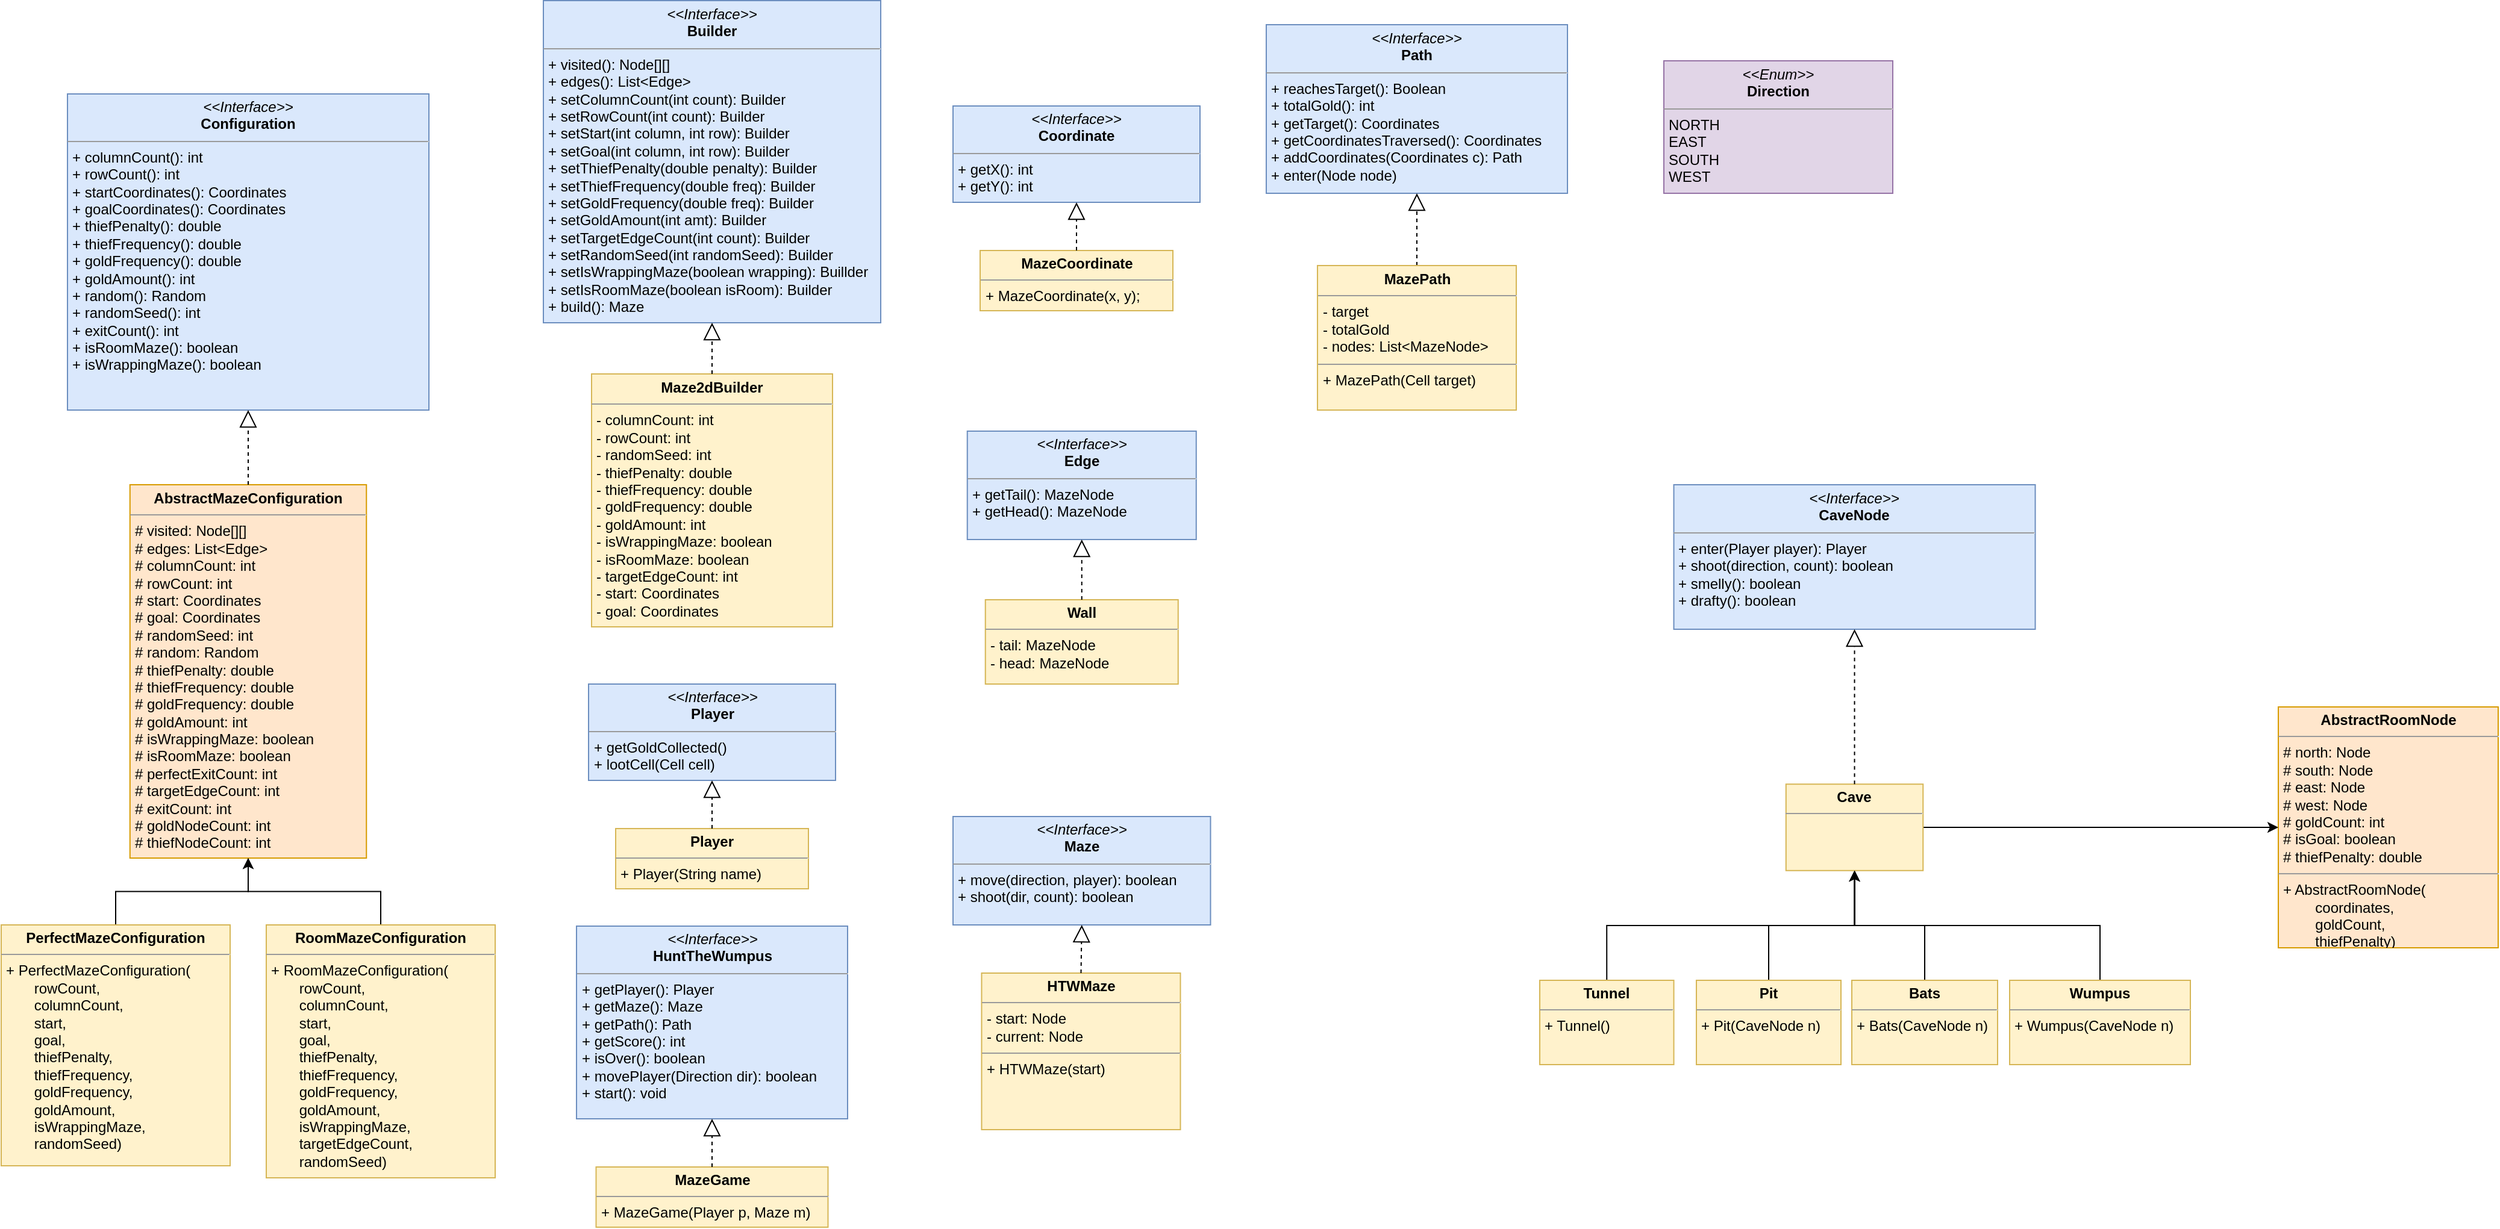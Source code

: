 <mxfile version="13.7.3" type="device"><diagram id="WW19eW_4OXtajuHt5LBs" name="Page-1"><mxGraphModel dx="1663" dy="470" grid="1" gridSize="10" guides="1" tooltips="1" connect="1" arrows="1" fold="1" page="1" pageScale="1" pageWidth="850" pageHeight="1100" math="0" shadow="0"><root><mxCell id="0"/><mxCell id="1" parent="0"/><mxCell id="m_k02wcPyY4b_zM8G-E8-7" value="&lt;p style=&quot;margin: 0px ; margin-top: 4px ; text-align: center&quot;&gt;&lt;i&gt;&amp;lt;&amp;lt;Interface&amp;gt;&amp;gt;&lt;/i&gt;&lt;br&gt;&lt;b&gt;Edge&lt;/b&gt;&lt;/p&gt;&lt;hr size=&quot;1&quot;&gt;&lt;p style=&quot;margin: 0px ; margin-left: 4px&quot;&gt;+ getTail(): MazeNode&lt;/p&gt;&lt;p style=&quot;margin: 0px ; margin-left: 4px&quot;&gt;+ getHead(): MazeNode&lt;/p&gt;" style="verticalAlign=top;align=left;overflow=fill;fontSize=12;fontFamily=Helvetica;html=1;fillColor=#dae8fc;strokeColor=#6c8ebf;" parent="1" vertex="1"><mxGeometry x="4.87" y="390" width="190" height="90" as="geometry"/></mxCell><mxCell id="m_k02wcPyY4b_zM8G-E8-8" value="&lt;p style=&quot;margin: 0px ; margin-top: 4px ; text-align: center&quot;&gt;&lt;b&gt;Wall&lt;/b&gt;&lt;/p&gt;&lt;hr size=&quot;1&quot;&gt;&lt;p style=&quot;margin: 0px 0px 0px 4px&quot;&gt;- tail: MazeNode&lt;/p&gt;&lt;p style=&quot;margin: 0px 0px 0px 4px&quot;&gt;- head: MazeNode&lt;/p&gt;" style="verticalAlign=top;align=left;overflow=fill;fontSize=12;fontFamily=Helvetica;html=1;fillColor=#fff2cc;strokeColor=#d6b656;" parent="1" vertex="1"><mxGeometry x="19.87" y="530" width="160" height="70" as="geometry"/></mxCell><mxCell id="m_k02wcPyY4b_zM8G-E8-9" value="" style="endArrow=block;dashed=1;endFill=0;endSize=12;html=1;exitX=0.5;exitY=0;exitDx=0;exitDy=0;entryX=0.5;entryY=1;entryDx=0;entryDy=0;" parent="1" source="m_k02wcPyY4b_zM8G-E8-8" target="m_k02wcPyY4b_zM8G-E8-7" edge="1"><mxGeometry width="160" relative="1" as="geometry"><mxPoint x="154.87" y="550" as="sourcePoint"/><mxPoint x="314.87" y="550" as="targetPoint"/></mxGeometry></mxCell><mxCell id="m_k02wcPyY4b_zM8G-E8-11" value="&lt;p style=&quot;margin: 0px ; margin-top: 4px ; text-align: center&quot;&gt;&lt;i&gt;&amp;lt;&amp;lt;Interface&amp;gt;&amp;gt;&lt;/i&gt;&lt;br&gt;&lt;b&gt;Path&lt;/b&gt;&lt;/p&gt;&lt;hr size=&quot;1&quot;&gt;&lt;p style=&quot;margin: 0px ; margin-left: 4px&quot;&gt;+ reachesTarget(): Boolean&lt;/p&gt;&lt;p style=&quot;margin: 0px ; margin-left: 4px&quot;&gt;+ totalGold(): int&lt;/p&gt;&lt;p style=&quot;margin: 0px ; margin-left: 4px&quot;&gt;+ getTarget(): Coordinates&lt;/p&gt;&lt;p style=&quot;margin: 0px ; margin-left: 4px&quot;&gt;+ getCoordinatesTraversed(): Coordinates&lt;/p&gt;&lt;p style=&quot;margin: 0px ; margin-left: 4px&quot;&gt;+ addCoordinates(Coordinates c): Path&lt;/p&gt;&lt;p style=&quot;margin: 0px ; margin-left: 4px&quot;&gt;+ enter(Node node)&lt;/p&gt;" style="verticalAlign=top;align=left;overflow=fill;fontSize=12;fontFamily=Helvetica;html=1;fillColor=#dae8fc;strokeColor=#6c8ebf;" parent="1" vertex="1"><mxGeometry x="253" y="52.5" width="250" height="140" as="geometry"/></mxCell><mxCell id="m_k02wcPyY4b_zM8G-E8-13" value="" style="endArrow=block;dashed=1;endFill=0;endSize=12;html=1;exitX=0.5;exitY=0;exitDx=0;exitDy=0;entryX=0.5;entryY=1;entryDx=0;entryDy=0;" parent="1" source="BL1_4Kktoc2g1PCeQwUr-1" target="m_k02wcPyY4b_zM8G-E8-11" edge="1"><mxGeometry width="160" relative="1" as="geometry"><mxPoint x="1273.0" y="-417.5" as="sourcePoint"/><mxPoint x="1451.74" y="-297.5" as="targetPoint"/></mxGeometry></mxCell><mxCell id="m_k02wcPyY4b_zM8G-E8-14" value="&lt;p style=&quot;margin: 0px ; margin-top: 4px ; text-align: center&quot;&gt;&lt;i&gt;&amp;lt;&amp;lt;Enum&amp;gt;&amp;gt;&lt;/i&gt;&lt;br&gt;&lt;b&gt;Direction&lt;/b&gt;&lt;/p&gt;&lt;hr size=&quot;1&quot;&gt;&lt;p style=&quot;margin: 0px ; margin-left: 4px&quot;&gt;NORTH&lt;/p&gt;&lt;p style=&quot;margin: 0px ; margin-left: 4px&quot;&gt;EAST&lt;/p&gt;&lt;p style=&quot;margin: 0px ; margin-left: 4px&quot;&gt;SOUTH&lt;/p&gt;&lt;p style=&quot;margin: 0px ; margin-left: 4px&quot;&gt;WEST&lt;/p&gt;" style="verticalAlign=top;align=left;overflow=fill;fontSize=12;fontFamily=Helvetica;html=1;fillColor=#e1d5e7;strokeColor=#9673a6;" parent="1" vertex="1"><mxGeometry x="583" y="82.5" width="190" height="110" as="geometry"/></mxCell><mxCell id="m_k02wcPyY4b_zM8G-E8-21" value="&lt;p style=&quot;margin: 0px ; margin-top: 4px ; text-align: center&quot;&gt;&lt;i&gt;&amp;lt;&amp;lt;Interface&amp;gt;&amp;gt;&lt;/i&gt;&lt;br&gt;&lt;b&gt;Maze&lt;/b&gt;&lt;/p&gt;&lt;hr size=&quot;1&quot;&gt;&lt;p style=&quot;margin: 0px ; margin-left: 4px&quot;&gt;+ move(direction, player): boolean&lt;/p&gt;&lt;p style=&quot;margin: 0px ; margin-left: 4px&quot;&gt;+ shoot(dir, count): boolean&lt;/p&gt;" style="verticalAlign=top;align=left;overflow=fill;fontSize=12;fontFamily=Helvetica;html=1;fillColor=#dae8fc;strokeColor=#6c8ebf;" parent="1" vertex="1"><mxGeometry x="-7" y="710" width="213.74" height="90" as="geometry"/></mxCell><mxCell id="m_k02wcPyY4b_zM8G-E8-22" value="&lt;p style=&quot;margin: 0px ; margin-top: 4px ; text-align: center&quot;&gt;&lt;b&gt;HTWMaze&lt;/b&gt;&lt;/p&gt;&lt;hr size=&quot;1&quot;&gt;&lt;p style=&quot;margin: 0px ; margin-left: 4px&quot;&gt;- start: Node&lt;/p&gt;&lt;p style=&quot;margin: 0px ; margin-left: 4px&quot;&gt;- current: Node&lt;br&gt;&lt;/p&gt;&lt;hr size=&quot;1&quot;&gt;&lt;p style=&quot;margin: 0px ; margin-left: 4px&quot;&gt;+ HTWMaze(start&lt;span&gt;)&lt;/span&gt;&lt;/p&gt;&lt;p style=&quot;margin: 0px ; margin-left: 4px&quot;&gt;&amp;nbsp; &amp;nbsp; &amp;nbsp; &amp;nbsp;&amp;nbsp;&lt;/p&gt;" style="verticalAlign=top;align=left;overflow=fill;fontSize=12;fontFamily=Helvetica;html=1;fillColor=#fff2cc;strokeColor=#d6b656;" parent="1" vertex="1"><mxGeometry x="16.74" y="840" width="165" height="130" as="geometry"/></mxCell><mxCell id="m_k02wcPyY4b_zM8G-E8-23" value="" style="endArrow=block;dashed=1;endFill=0;endSize=12;html=1;exitX=0.5;exitY=0;exitDx=0;exitDy=0;entryX=0.5;entryY=1;entryDx=0;entryDy=0;" parent="1" source="m_k02wcPyY4b_zM8G-E8-22" target="m_k02wcPyY4b_zM8G-E8-21" edge="1"><mxGeometry width="160" relative="1" as="geometry"><mxPoint x="204.87" y="790" as="sourcePoint"/><mxPoint x="364.87" y="790" as="targetPoint"/></mxGeometry></mxCell><mxCell id="m_k02wcPyY4b_zM8G-E8-24" value="&lt;p style=&quot;margin: 0px ; margin-top: 4px ; text-align: center&quot;&gt;&lt;i&gt;&amp;lt;&amp;lt;Interface&amp;gt;&amp;gt;&lt;/i&gt;&lt;br&gt;&lt;b&gt;Player&lt;/b&gt;&lt;/p&gt;&lt;hr size=&quot;1&quot;&gt;&lt;p style=&quot;margin: 0px ; margin-left: 4px&quot;&gt;+ getGoldCollected()&lt;/p&gt;&lt;p style=&quot;margin: 0px ; margin-left: 4px&quot;&gt;+ lootCell(Cell cell)&lt;/p&gt;" style="verticalAlign=top;align=left;overflow=fill;fontSize=12;fontFamily=Helvetica;html=1;fillColor=#dae8fc;strokeColor=#6c8ebf;" parent="1" vertex="1"><mxGeometry x="-309.5" y="600" width="205" height="80" as="geometry"/></mxCell><mxCell id="m_k02wcPyY4b_zM8G-E8-27" value="&lt;p style=&quot;margin: 0px ; margin-top: 4px ; text-align: center&quot;&gt;&lt;b&gt;Player&lt;/b&gt;&lt;/p&gt;&lt;hr size=&quot;1&quot;&gt;&lt;p style=&quot;margin: 0px ; margin-left: 4px&quot;&gt;&lt;/p&gt;&lt;p style=&quot;margin: 0px ; margin-left: 4px&quot;&gt;+ Player(String name)&lt;/p&gt;" style="verticalAlign=top;align=left;overflow=fill;fontSize=12;fontFamily=Helvetica;html=1;fillColor=#fff2cc;strokeColor=#d6b656;" parent="1" vertex="1"><mxGeometry x="-287" y="720" width="160" height="50" as="geometry"/></mxCell><mxCell id="m_k02wcPyY4b_zM8G-E8-29" value="" style="endArrow=block;dashed=1;endFill=0;endSize=12;html=1;exitX=0.5;exitY=0;exitDx=0;exitDy=0;entryX=0.5;entryY=1;entryDx=0;entryDy=0;" parent="1" source="m_k02wcPyY4b_zM8G-E8-27" target="m_k02wcPyY4b_zM8G-E8-24" edge="1"><mxGeometry width="160" relative="1" as="geometry"><mxPoint x="703" y="140" as="sourcePoint"/><mxPoint x="880.5" y="170" as="targetPoint"/></mxGeometry></mxCell><mxCell id="m_k02wcPyY4b_zM8G-E8-31" value="&lt;p style=&quot;margin: 0px ; margin-top: 4px ; text-align: center&quot;&gt;&lt;i&gt;&amp;lt;&amp;lt;Interface&amp;gt;&amp;gt;&lt;/i&gt;&lt;br&gt;&lt;b&gt;Coordinate&lt;/b&gt;&lt;/p&gt;&lt;hr size=&quot;1&quot;&gt;&lt;p style=&quot;margin: 0px ; margin-left: 4px&quot;&gt;+ getX(): int&lt;/p&gt;&lt;p style=&quot;margin: 0px ; margin-left: 4px&quot;&gt;+ getY(): int&lt;/p&gt;" style="verticalAlign=top;align=left;overflow=fill;fontSize=12;fontFamily=Helvetica;html=1;fillColor=#dae8fc;strokeColor=#6c8ebf;" parent="1" vertex="1"><mxGeometry x="-7" y="120" width="205" height="80" as="geometry"/></mxCell><mxCell id="m_k02wcPyY4b_zM8G-E8-32" value="&lt;p style=&quot;margin: 0px ; margin-top: 4px ; text-align: center&quot;&gt;&lt;b&gt;MazeCoordinate&lt;/b&gt;&lt;/p&gt;&lt;hr size=&quot;1&quot;&gt;&lt;p style=&quot;margin: 0px ; margin-left: 4px&quot;&gt;&lt;/p&gt;&lt;p style=&quot;margin: 0px ; margin-left: 4px&quot;&gt;+ MazeCoordinate(x, y);&lt;/p&gt;" style="verticalAlign=top;align=left;overflow=fill;fontSize=12;fontFamily=Helvetica;html=1;fillColor=#fff2cc;strokeColor=#d6b656;" parent="1" vertex="1"><mxGeometry x="15.5" y="240" width="160" height="50" as="geometry"/></mxCell><mxCell id="m_k02wcPyY4b_zM8G-E8-33" value="" style="endArrow=block;dashed=1;endFill=0;endSize=12;html=1;exitX=0.5;exitY=0;exitDx=0;exitDy=0;entryX=0.5;entryY=1;entryDx=0;entryDy=0;" parent="1" source="m_k02wcPyY4b_zM8G-E8-32" target="m_k02wcPyY4b_zM8G-E8-31" edge="1"><mxGeometry width="160" relative="1" as="geometry"><mxPoint x="-119.5" y="60" as="sourcePoint"/><mxPoint x="58" y="90" as="targetPoint"/></mxGeometry></mxCell><mxCell id="BL1_4Kktoc2g1PCeQwUr-1" value="&lt;p style=&quot;margin: 0px ; margin-top: 4px ; text-align: center&quot;&gt;&lt;b&gt;MazePath&lt;/b&gt;&lt;/p&gt;&lt;hr size=&quot;1&quot;&gt;&lt;p style=&quot;margin: 0px ; margin-left: 4px&quot;&gt;- target&lt;br&gt;&lt;/p&gt;&lt;p style=&quot;margin: 0px ; margin-left: 4px&quot;&gt;- totalGold&lt;/p&gt;&lt;p style=&quot;margin: 0px ; margin-left: 4px&quot;&gt;- nodes: List&amp;lt;MazeNode&amp;gt;&lt;/p&gt;&lt;hr size=&quot;1&quot;&gt;&lt;p style=&quot;margin: 0px ; margin-left: 4px&quot;&gt;+ MazePath(Cell target)&lt;br&gt;&lt;/p&gt;&lt;p style=&quot;margin: 0px ; margin-left: 4px&quot;&gt;&amp;nbsp; &amp;nbsp; &amp;nbsp; &amp;nbsp;&amp;nbsp;&lt;/p&gt;" style="verticalAlign=top;align=left;overflow=fill;fontSize=12;fontFamily=Helvetica;html=1;fillColor=#fff2cc;strokeColor=#d6b656;" parent="1" vertex="1"><mxGeometry x="295.5" y="252.5" width="165" height="120" as="geometry"/></mxCell><mxCell id="p6iR98Ly3RZGWJfTOZZi-1" value="&lt;p style=&quot;margin: 0px ; margin-top: 4px ; text-align: center&quot;&gt;&lt;i&gt;&amp;lt;&amp;lt;Interface&amp;gt;&amp;gt;&lt;/i&gt;&lt;br&gt;&lt;b&gt;CaveNode&lt;/b&gt;&lt;/p&gt;&lt;hr size=&quot;1&quot;&gt;&lt;p style=&quot;margin: 0px 0px 0px 4px&quot;&gt;+ enter(Player player): Player&lt;br&gt;&lt;/p&gt;&lt;p style=&quot;margin: 0px 0px 0px 4px&quot;&gt;+ shoot(direction, count): boolean&lt;/p&gt;&lt;p style=&quot;margin: 0px 0px 0px 4px&quot;&gt;+ smelly(): boolean&lt;/p&gt;&lt;p style=&quot;margin: 0px 0px 0px 4px&quot;&gt;+ drafty(): boolean&lt;/p&gt;&lt;p style=&quot;margin: 0px ; margin-left: 4px&quot;&gt;&lt;br&gt;&lt;/p&gt;" style="verticalAlign=top;align=left;overflow=fill;fontSize=12;fontFamily=Helvetica;html=1;fillColor=#dae8fc;strokeColor=#6c8ebf;" parent="1" vertex="1"><mxGeometry x="591.26" y="434.5" width="300" height="120" as="geometry"/></mxCell><mxCell id="p6iR98Ly3RZGWJfTOZZi-2" value="&lt;p style=&quot;margin: 4px 0px 0px ; text-align: center&quot;&gt;&lt;b&gt;AbstractRoomNode&lt;/b&gt;&lt;/p&gt;&lt;hr size=&quot;1&quot;&gt;&lt;p style=&quot;margin: 0px 0px 0px 4px&quot;&gt;# north: Node&lt;/p&gt;&lt;p style=&quot;margin: 0px 0px 0px 4px&quot;&gt;# south: Node&lt;/p&gt;&lt;p style=&quot;margin: 0px 0px 0px 4px&quot;&gt;# east: Node&lt;/p&gt;&lt;p style=&quot;margin: 0px 0px 0px 4px&quot;&gt;# west: Node&lt;/p&gt;&lt;p style=&quot;margin: 0px 0px 0px 4px&quot;&gt;# goldCount: int&lt;/p&gt;&lt;p style=&quot;margin: 0px 0px 0px 4px&quot;&gt;# isGoal: boolean&lt;/p&gt;&lt;p style=&quot;margin: 0px 0px 0px 4px&quot;&gt;# thiefPenalty: double&lt;/p&gt;&lt;hr size=&quot;1&quot;&gt;&lt;p style=&quot;margin: 0px ; margin-left: 4px&quot;&gt;+ AbstractRoomNode(&lt;/p&gt;&lt;p style=&quot;margin: 0px ; margin-left: 4px&quot;&gt;&amp;nbsp; &amp;nbsp; &amp;nbsp; &amp;nbsp; coordinates,&lt;/p&gt;&lt;p style=&quot;margin: 0px ; margin-left: 4px&quot;&gt;&amp;nbsp; &amp;nbsp; &amp;nbsp; &amp;nbsp; goldCount,&lt;/p&gt;&lt;p style=&quot;margin: 0px ; margin-left: 4px&quot;&gt;&amp;nbsp; &amp;nbsp; &amp;nbsp; &amp;nbsp; thiefPenalty)&lt;/p&gt;&lt;p style=&quot;margin: 0px ; margin-left: 4px&quot;&gt;&amp;nbsp; &amp;nbsp; &amp;nbsp; &amp;nbsp;&amp;nbsp;&lt;/p&gt;" style="verticalAlign=top;align=left;overflow=fill;fontSize=12;fontFamily=Helvetica;html=1;fillColor=#ffe6cc;strokeColor=#d79b00;" parent="1" vertex="1"><mxGeometry x="1093" y="619" width="182.5" height="200" as="geometry"/></mxCell><mxCell id="icZHQNWt3R3wZEOHmRde-2" style="edgeStyle=orthogonalEdgeStyle;rounded=0;orthogonalLoop=1;jettySize=auto;html=1;exitX=1;exitY=0.5;exitDx=0;exitDy=0;entryX=0;entryY=0.5;entryDx=0;entryDy=0;" edge="1" parent="1" source="p6iR98Ly3RZGWJfTOZZi-5" target="p6iR98Ly3RZGWJfTOZZi-2"><mxGeometry relative="1" as="geometry"/></mxCell><mxCell id="p6iR98Ly3RZGWJfTOZZi-5" value="&lt;p style=&quot;margin: 4px 0px 0px ; text-align: center&quot;&gt;&lt;b&gt;Cave&lt;/b&gt;&lt;/p&gt;&lt;hr size=&quot;1&quot;&gt;&lt;p style=&quot;margin: 0px ; margin-left: 4px&quot;&gt;&lt;br&gt;&lt;/p&gt;" style="verticalAlign=top;align=left;overflow=fill;fontSize=12;fontFamily=Helvetica;html=1;fillColor=#fff2cc;strokeColor=#d6b656;" parent="1" vertex="1"><mxGeometry x="684.38" y="683.13" width="113.76" height="71.75" as="geometry"/></mxCell><mxCell id="p6iR98Ly3RZGWJfTOZZi-6" value="" style="endArrow=block;dashed=1;endFill=0;endSize=12;html=1;exitX=0.5;exitY=0;exitDx=0;exitDy=0;entryX=0.5;entryY=1;entryDx=0;entryDy=0;" parent="1" source="p6iR98Ly3RZGWJfTOZZi-5" target="p6iR98Ly3RZGWJfTOZZi-1" edge="1"><mxGeometry width="160" relative="1" as="geometry"><mxPoint x="633" y="710" as="sourcePoint"/><mxPoint x="793" y="710" as="targetPoint"/></mxGeometry></mxCell><mxCell id="p6iR98Ly3RZGWJfTOZZi-13" value="&lt;p style=&quot;margin: 0px ; margin-top: 4px ; text-align: center&quot;&gt;&lt;i&gt;&amp;lt;&amp;lt;Interface&amp;gt;&amp;gt;&lt;/i&gt;&lt;br&gt;&lt;b&gt;Builder&lt;/b&gt;&lt;/p&gt;&lt;hr size=&quot;1&quot;&gt;&lt;p style=&quot;margin: 0px ; margin-left: 4px&quot;&gt;+&amp;nbsp;&lt;span&gt;visited(): Node[][]&lt;/span&gt;&lt;/p&gt;&lt;p style=&quot;margin: 0px ; margin-left: 4px&quot;&gt;&lt;span&gt;+ edges(): List&amp;lt;Edge&amp;gt;&lt;/span&gt;&lt;/p&gt;&lt;p style=&quot;margin: 0px ; margin-left: 4px&quot;&gt;+ setColumnCount(int count): Builder&lt;/p&gt;&lt;p style=&quot;margin: 0px ; margin-left: 4px&quot;&gt;+ setRowCount(int count): Builder&lt;/p&gt;&lt;p style=&quot;margin: 0px ; margin-left: 4px&quot;&gt;+ setStart(int column, int row): Builder&lt;/p&gt;&lt;p style=&quot;margin: 0px ; margin-left: 4px&quot;&gt;+ setGoal(int column, int row): Builder&lt;/p&gt;&lt;p style=&quot;margin: 0px ; margin-left: 4px&quot;&gt;+ setThiefPenalty(double penalty): Builder&lt;/p&gt;&lt;p style=&quot;margin: 0px ; margin-left: 4px&quot;&gt;+ setThiefFrequency(double freq): Builder&lt;/p&gt;&lt;p style=&quot;margin: 0px ; margin-left: 4px&quot;&gt;+ setGoldFrequency(double freq): Builder&lt;/p&gt;&lt;p style=&quot;margin: 0px ; margin-left: 4px&quot;&gt;+ setGoldAmount(int amt): Builder&lt;/p&gt;&lt;p style=&quot;margin: 0px ; margin-left: 4px&quot;&gt;+ setTargetEdgeCount(int count): Builder&lt;/p&gt;&lt;p style=&quot;margin: 0px ; margin-left: 4px&quot;&gt;+ setRandomSeed(int randomSeed): Builder&lt;/p&gt;&lt;p style=&quot;margin: 0px ; margin-left: 4px&quot;&gt;+ setIsWrappingMaze(boolean wrapping): Buillder&lt;/p&gt;&lt;p style=&quot;margin: 0px ; margin-left: 4px&quot;&gt;+ setIsRoomMaze(boolean isRoom): Builder&lt;br&gt;+ build(): Maze&lt;/p&gt;" style="verticalAlign=top;align=left;overflow=fill;fontSize=12;fontFamily=Helvetica;html=1;fillColor=#dae8fc;strokeColor=#6c8ebf;" parent="1" vertex="1"><mxGeometry x="-347" y="32.5" width="280" height="267.5" as="geometry"/></mxCell><mxCell id="p6iR98Ly3RZGWJfTOZZi-14" value="&lt;p style=&quot;margin: 4px 0px 0px ; text-align: center&quot;&gt;&lt;b&gt;Maze2dBuilder&lt;/b&gt;&lt;/p&gt;&lt;hr size=&quot;1&quot;&gt;&lt;p style=&quot;margin: 0px ; margin-left: 4px&quot;&gt;- columnCount: int&lt;/p&gt;&lt;p style=&quot;margin: 0px ; margin-left: 4px&quot;&gt;- rowCount: int&lt;/p&gt;&lt;p style=&quot;margin: 0px ; margin-left: 4px&quot;&gt;- randomSeed: int&lt;/p&gt;&lt;p style=&quot;margin: 0px ; margin-left: 4px&quot;&gt;- thiefPenalty: double&lt;/p&gt;&lt;p style=&quot;margin: 0px ; margin-left: 4px&quot;&gt;- thiefFrequency: double&lt;/p&gt;&lt;p style=&quot;margin: 0px ; margin-left: 4px&quot;&gt;- goldFrequency: double&lt;/p&gt;&lt;p style=&quot;margin: 0px ; margin-left: 4px&quot;&gt;- goldAmount: int&lt;/p&gt;&lt;p style=&quot;margin: 0px ; margin-left: 4px&quot;&gt;- isWrappingMaze: boolean&lt;/p&gt;&lt;p style=&quot;margin: 0px ; margin-left: 4px&quot;&gt;- isRoomMaze: boolean&lt;/p&gt;&lt;p style=&quot;margin: 0px ; margin-left: 4px&quot;&gt;- targetEdgeCount: int&lt;/p&gt;&lt;p style=&quot;margin: 0px ; margin-left: 4px&quot;&gt;- start: Coordinates&lt;/p&gt;&lt;p style=&quot;margin: 0px ; margin-left: 4px&quot;&gt;- goal: Coordinates&lt;/p&gt;" style="verticalAlign=top;align=left;overflow=fill;fontSize=12;fontFamily=Helvetica;html=1;fillColor=#fff2cc;strokeColor=#d6b656;" parent="1" vertex="1"><mxGeometry x="-307" y="342.5" width="200" height="210" as="geometry"/></mxCell><mxCell id="p6iR98Ly3RZGWJfTOZZi-19" value="" style="endArrow=block;dashed=1;endFill=0;endSize=12;html=1;exitX=0.5;exitY=0;exitDx=0;exitDy=0;entryX=0.5;entryY=1;entryDx=0;entryDy=0;" parent="1" source="p6iR98Ly3RZGWJfTOZZi-14" target="p6iR98Ly3RZGWJfTOZZi-13" edge="1"><mxGeometry width="160" relative="1" as="geometry"><mxPoint x="-907" y="370" as="sourcePoint"/><mxPoint x="-747" y="370" as="targetPoint"/></mxGeometry></mxCell><mxCell id="p6iR98Ly3RZGWJfTOZZi-20" value="&lt;p style=&quot;margin: 0px ; margin-top: 4px ; text-align: center&quot;&gt;&lt;i&gt;&amp;lt;&amp;lt;Interface&amp;gt;&amp;gt;&lt;/i&gt;&lt;br&gt;&lt;b&gt;Configuration&lt;/b&gt;&lt;/p&gt;&lt;hr size=&quot;1&quot;&gt;&lt;p style=&quot;margin: 0px ; margin-left: 4px&quot;&gt;&lt;span&gt;+ columnCount(): int&lt;/span&gt;&lt;br&gt;&lt;/p&gt;&lt;p style=&quot;margin: 0px ; margin-left: 4px&quot;&gt;+ rowCount(): int&lt;/p&gt;&lt;p style=&quot;margin: 0px ; margin-left: 4px&quot;&gt;+ startCoordinates(): Coordinates&lt;/p&gt;&lt;p style=&quot;margin: 0px ; margin-left: 4px&quot;&gt;+ goalCoordinates(): Coordinates&lt;/p&gt;&lt;p style=&quot;margin: 0px ; margin-left: 4px&quot;&gt;+ thiefPenalty(): double&lt;/p&gt;&lt;p style=&quot;margin: 0px ; margin-left: 4px&quot;&gt;+ thiefFrequency(): double&lt;/p&gt;&lt;p style=&quot;margin: 0px ; margin-left: 4px&quot;&gt;+ goldFrequency(): double&lt;/p&gt;&lt;p style=&quot;margin: 0px ; margin-left: 4px&quot;&gt;+ goldAmount(): int&lt;/p&gt;&lt;p style=&quot;margin: 0px ; margin-left: 4px&quot;&gt;+ random(): Random&lt;/p&gt;&lt;p style=&quot;margin: 0px ; margin-left: 4px&quot;&gt;+ randomSeed(): int&lt;/p&gt;&lt;p style=&quot;margin: 0px ; margin-left: 4px&quot;&gt;+ exitCount(): int&lt;/p&gt;&lt;p style=&quot;margin: 0px ; margin-left: 4px&quot;&gt;+ isRoomMaze(): boolean&lt;/p&gt;&lt;p style=&quot;margin: 0px ; margin-left: 4px&quot;&gt;+ isWrappingMaze(): boolean&lt;/p&gt;&lt;p style=&quot;margin: 0px ; margin-left: 4px&quot;&gt;&lt;br&gt;&lt;/p&gt;" style="verticalAlign=top;align=left;overflow=fill;fontSize=12;fontFamily=Helvetica;html=1;fillColor=#dae8fc;strokeColor=#6c8ebf;" parent="1" vertex="1"><mxGeometry x="-742" y="110" width="300" height="262.5" as="geometry"/></mxCell><mxCell id="p6iR98Ly3RZGWJfTOZZi-21" value="&lt;p style=&quot;margin: 4px 0px 0px ; text-align: center&quot;&gt;&lt;b&gt;AbstractMazeConfiguration&lt;/b&gt;&lt;/p&gt;&lt;hr size=&quot;1&quot;&gt;&lt;p style=&quot;margin: 0px 0px 0px 4px&quot;&gt;# visited: Node[][]&lt;/p&gt;&lt;p style=&quot;margin: 0px 0px 0px 4px&quot;&gt;# edges: List&amp;lt;Edge&amp;gt;&lt;/p&gt;&lt;p style=&quot;margin: 0px 0px 0px 4px&quot;&gt;# columnCount: int&lt;/p&gt;&lt;p style=&quot;margin: 0px 0px 0px 4px&quot;&gt;# rowCount: int&lt;/p&gt;&lt;p style=&quot;margin: 0px 0px 0px 4px&quot;&gt;# start: Coordinates&lt;/p&gt;&lt;p style=&quot;margin: 0px 0px 0px 4px&quot;&gt;# goal: Coordinates&lt;/p&gt;&lt;p style=&quot;margin: 0px 0px 0px 4px&quot;&gt;# randomSeed: int&lt;/p&gt;&lt;p style=&quot;margin: 0px 0px 0px 4px&quot;&gt;# random: Random&lt;/p&gt;&lt;p style=&quot;margin: 0px 0px 0px 4px&quot;&gt;# thiefPenalty: double&lt;/p&gt;&lt;p style=&quot;margin: 0px 0px 0px 4px&quot;&gt;# thiefFrequency: double&lt;/p&gt;&lt;p style=&quot;margin: 0px 0px 0px 4px&quot;&gt;# goldFrequency: double&lt;/p&gt;&lt;p style=&quot;margin: 0px 0px 0px 4px&quot;&gt;# goldAmount: int&lt;/p&gt;&lt;p style=&quot;margin: 0px 0px 0px 4px&quot;&gt;# isWrappingMaze: boolean&lt;/p&gt;&lt;p style=&quot;margin: 0px 0px 0px 4px&quot;&gt;# isRoomMaze: boolean&lt;/p&gt;&lt;p style=&quot;margin: 0px 0px 0px 4px&quot;&gt;# perfectExitCount: int&lt;/p&gt;&lt;p style=&quot;margin: 0px 0px 0px 4px&quot;&gt;# targetEdgeCount: int&lt;/p&gt;&lt;p style=&quot;margin: 0px 0px 0px 4px&quot;&gt;# exitCount: int&lt;/p&gt;&lt;p style=&quot;margin: 0px 0px 0px 4px&quot;&gt;# goldNodeCount: int&lt;/p&gt;&lt;p style=&quot;margin: 0px 0px 0px 4px&quot;&gt;# thiefNodeCount: int&lt;/p&gt;" style="verticalAlign=top;align=left;overflow=fill;fontSize=12;fontFamily=Helvetica;html=1;fillColor=#ffe6cc;strokeColor=#d79b00;" parent="1" vertex="1"><mxGeometry x="-690.12" y="434.5" width="196.25" height="310" as="geometry"/></mxCell><mxCell id="p6iR98Ly3RZGWJfTOZZi-22" value="" style="endArrow=block;dashed=1;endFill=0;endSize=12;html=1;exitX=0.5;exitY=0;exitDx=0;exitDy=0;entryX=0.5;entryY=1;entryDx=0;entryDy=0;" parent="1" source="p6iR98Ly3RZGWJfTOZZi-21" target="p6iR98Ly3RZGWJfTOZZi-20" edge="1"><mxGeometry width="160" relative="1" as="geometry"><mxPoint x="-797" y="440" as="sourcePoint"/><mxPoint x="-637" y="440" as="targetPoint"/></mxGeometry></mxCell><mxCell id="p6iR98Ly3RZGWJfTOZZi-29" style="edgeStyle=orthogonalEdgeStyle;rounded=0;orthogonalLoop=1;jettySize=auto;html=1;exitX=0.5;exitY=0;exitDx=0;exitDy=0;entryX=0.5;entryY=1;entryDx=0;entryDy=0;" parent="1" source="p6iR98Ly3RZGWJfTOZZi-23" target="p6iR98Ly3RZGWJfTOZZi-21" edge="1"><mxGeometry relative="1" as="geometry"/></mxCell><mxCell id="p6iR98Ly3RZGWJfTOZZi-23" value="&lt;p style=&quot;margin: 4px 0px 0px ; text-align: center&quot;&gt;&lt;b&gt;PerfectMazeConfiguration&lt;/b&gt;&lt;/p&gt;&lt;hr size=&quot;1&quot;&gt;&lt;p style=&quot;margin: 0px ; margin-left: 4px&quot;&gt;+ PerfectMazeConfiguration(&lt;/p&gt;&lt;p style=&quot;margin: 0px ; margin-left: 4px&quot;&gt;&amp;nbsp; &amp;nbsp; &amp;nbsp; &amp;nbsp;rowCount,&lt;/p&gt;&lt;p style=&quot;margin: 0px ; margin-left: 4px&quot;&gt;&amp;nbsp; &amp;nbsp; &amp;nbsp; &amp;nbsp;columnCount,&lt;/p&gt;&lt;p style=&quot;margin: 0px ; margin-left: 4px&quot;&gt;&amp;nbsp; &amp;nbsp; &amp;nbsp; &amp;nbsp;start,&lt;/p&gt;&lt;p style=&quot;margin: 0px ; margin-left: 4px&quot;&gt;&amp;nbsp; &amp;nbsp; &amp;nbsp; &amp;nbsp;goal,&lt;/p&gt;&lt;p style=&quot;margin: 0px ; margin-left: 4px&quot;&gt;&amp;nbsp; &amp;nbsp; &amp;nbsp; &amp;nbsp;thiefPenalty,&lt;/p&gt;&lt;p style=&quot;margin: 0px ; margin-left: 4px&quot;&gt;&amp;nbsp; &amp;nbsp; &amp;nbsp; &amp;nbsp;thiefFrequency,&lt;/p&gt;&lt;p style=&quot;margin: 0px ; margin-left: 4px&quot;&gt;&amp;nbsp; &amp;nbsp; &amp;nbsp; &amp;nbsp;goldFrequency,&lt;/p&gt;&lt;p style=&quot;margin: 0px ; margin-left: 4px&quot;&gt;&amp;nbsp; &amp;nbsp; &amp;nbsp; &amp;nbsp;goldAmount,&lt;/p&gt;&lt;p style=&quot;margin: 0px ; margin-left: 4px&quot;&gt;&amp;nbsp; &amp;nbsp; &amp;nbsp; &amp;nbsp;isWrappingMaze,&lt;/p&gt;&lt;p style=&quot;margin: 0px ; margin-left: 4px&quot;&gt;&amp;nbsp; &amp;nbsp; &amp;nbsp; &amp;nbsp;randomSeed)&lt;/p&gt;" style="verticalAlign=top;align=left;overflow=fill;fontSize=12;fontFamily=Helvetica;html=1;fillColor=#fff2cc;strokeColor=#d6b656;" parent="1" vertex="1"><mxGeometry x="-797" y="800" width="190" height="200" as="geometry"/></mxCell><mxCell id="p6iR98Ly3RZGWJfTOZZi-28" style="edgeStyle=orthogonalEdgeStyle;rounded=0;orthogonalLoop=1;jettySize=auto;html=1;exitX=0.5;exitY=0;exitDx=0;exitDy=0;entryX=0.5;entryY=1;entryDx=0;entryDy=0;" parent="1" source="p6iR98Ly3RZGWJfTOZZi-24" target="p6iR98Ly3RZGWJfTOZZi-21" edge="1"><mxGeometry relative="1" as="geometry"/></mxCell><mxCell id="p6iR98Ly3RZGWJfTOZZi-24" value="&lt;p style=&quot;margin: 4px 0px 0px ; text-align: center&quot;&gt;&lt;b&gt;RoomMazeConfiguration&lt;/b&gt;&lt;/p&gt;&lt;hr size=&quot;1&quot;&gt;&lt;p style=&quot;margin: 0px ; margin-left: 4px&quot;&gt;+ RoomMazeConfiguration(&lt;/p&gt;&lt;p style=&quot;margin: 0px ; margin-left: 4px&quot;&gt;&amp;nbsp; &amp;nbsp; &amp;nbsp; &amp;nbsp;rowCount,&lt;/p&gt;&lt;p style=&quot;margin: 0px ; margin-left: 4px&quot;&gt;&amp;nbsp; &amp;nbsp; &amp;nbsp; &amp;nbsp;columnCount,&lt;/p&gt;&lt;p style=&quot;margin: 0px ; margin-left: 4px&quot;&gt;&amp;nbsp; &amp;nbsp; &amp;nbsp; &amp;nbsp;start,&lt;/p&gt;&lt;p style=&quot;margin: 0px ; margin-left: 4px&quot;&gt;&amp;nbsp; &amp;nbsp; &amp;nbsp; &amp;nbsp;goal,&lt;/p&gt;&lt;p style=&quot;margin: 0px ; margin-left: 4px&quot;&gt;&amp;nbsp; &amp;nbsp; &amp;nbsp; &amp;nbsp;thiefPenalty,&lt;/p&gt;&lt;p style=&quot;margin: 0px ; margin-left: 4px&quot;&gt;&amp;nbsp; &amp;nbsp; &amp;nbsp; &amp;nbsp;thiefFrequency,&lt;/p&gt;&lt;p style=&quot;margin: 0px ; margin-left: 4px&quot;&gt;&amp;nbsp; &amp;nbsp; &amp;nbsp; &amp;nbsp;goldFrequency,&lt;/p&gt;&lt;p style=&quot;margin: 0px ; margin-left: 4px&quot;&gt;&amp;nbsp; &amp;nbsp; &amp;nbsp; &amp;nbsp;goldAmount,&lt;/p&gt;&lt;p style=&quot;margin: 0px ; margin-left: 4px&quot;&gt;&amp;nbsp; &amp;nbsp; &amp;nbsp; &amp;nbsp;isWrappingMaze,&lt;/p&gt;&lt;p style=&quot;margin: 0px ; margin-left: 4px&quot;&gt;&amp;nbsp; &amp;nbsp; &amp;nbsp; &amp;nbsp;targetEdgeCount,&lt;/p&gt;&lt;p style=&quot;margin: 0px ; margin-left: 4px&quot;&gt;&amp;nbsp; &amp;nbsp; &amp;nbsp; &amp;nbsp;randomSeed)&lt;/p&gt;" style="verticalAlign=top;align=left;overflow=fill;fontSize=12;fontFamily=Helvetica;html=1;fillColor=#fff2cc;strokeColor=#d6b656;" parent="1" vertex="1"><mxGeometry x="-577" y="800" width="190" height="210" as="geometry"/></mxCell><mxCell id="p6iR98Ly3RZGWJfTOZZi-30" value="&lt;p style=&quot;margin: 0px ; margin-top: 4px ; text-align: center&quot;&gt;&lt;i&gt;&amp;lt;&amp;lt;Interface&amp;gt;&amp;gt;&lt;/i&gt;&lt;br&gt;&lt;b&gt;HuntTheWumpus&lt;/b&gt;&lt;/p&gt;&lt;hr size=&quot;1&quot;&gt;&lt;p style=&quot;margin: 0px ; margin-left: 4px&quot;&gt;+ getPlayer(): Player&lt;/p&gt;&lt;p style=&quot;margin: 0px ; margin-left: 4px&quot;&gt;+ getMaze(): Maze&lt;/p&gt;&lt;p style=&quot;margin: 0px ; margin-left: 4px&quot;&gt;+ getPath(): Path&lt;/p&gt;&lt;p style=&quot;margin: 0px ; margin-left: 4px&quot;&gt;+ getScore(): int&lt;/p&gt;&lt;p style=&quot;margin: 0px ; margin-left: 4px&quot;&gt;+ isOver(): boolean&lt;/p&gt;&lt;p style=&quot;margin: 0px ; margin-left: 4px&quot;&gt;+ movePlayer(Direction dir): boolean&lt;/p&gt;&lt;p style=&quot;margin: 0px ; margin-left: 4px&quot;&gt;+ start(): void&lt;/p&gt;" style="verticalAlign=top;align=left;overflow=fill;fontSize=12;fontFamily=Helvetica;html=1;fillColor=#dae8fc;strokeColor=#6c8ebf;" parent="1" vertex="1"><mxGeometry x="-319.5" y="801" width="225" height="160" as="geometry"/></mxCell><mxCell id="p6iR98Ly3RZGWJfTOZZi-31" value="&lt;p style=&quot;margin: 0px ; margin-top: 4px ; text-align: center&quot;&gt;&lt;b&gt;MazeGame&lt;/b&gt;&lt;/p&gt;&lt;hr size=&quot;1&quot;&gt;&lt;p style=&quot;margin: 0px ; margin-left: 4px&quot;&gt;&lt;/p&gt;&lt;p style=&quot;margin: 0px ; margin-left: 4px&quot;&gt;+ MazeGame(Player p, Maze m)&lt;/p&gt;" style="verticalAlign=top;align=left;overflow=fill;fontSize=12;fontFamily=Helvetica;html=1;fillColor=#fff2cc;strokeColor=#d6b656;" parent="1" vertex="1"><mxGeometry x="-303.25" y="1001" width="192.5" height="50" as="geometry"/></mxCell><mxCell id="p6iR98Ly3RZGWJfTOZZi-32" value="" style="endArrow=block;dashed=1;endFill=0;endSize=12;html=1;exitX=0.5;exitY=0;exitDx=0;exitDy=0;entryX=0.5;entryY=1;entryDx=0;entryDy=0;" parent="1" source="p6iR98Ly3RZGWJfTOZZi-31" target="p6iR98Ly3RZGWJfTOZZi-30" edge="1"><mxGeometry width="160" relative="1" as="geometry"><mxPoint x="-64.5" y="1011" as="sourcePoint"/><mxPoint x="-63.87" y="971" as="targetPoint"/></mxGeometry></mxCell><mxCell id="icZHQNWt3R3wZEOHmRde-5" style="edgeStyle=orthogonalEdgeStyle;rounded=0;orthogonalLoop=1;jettySize=auto;html=1;exitX=0.5;exitY=0;exitDx=0;exitDy=0;" edge="1" parent="1" source="icZHQNWt3R3wZEOHmRde-4" target="p6iR98Ly3RZGWJfTOZZi-5"><mxGeometry relative="1" as="geometry"/></mxCell><mxCell id="icZHQNWt3R3wZEOHmRde-4" value="&lt;p style=&quot;margin: 4px 0px 0px ; text-align: center&quot;&gt;&lt;b&gt;Tunnel&lt;/b&gt;&lt;/p&gt;&lt;hr size=&quot;1&quot;&gt;&lt;p style=&quot;margin: 0px ; margin-left: 4px&quot;&gt;+ Tunnel()&lt;/p&gt;" style="verticalAlign=top;align=left;overflow=fill;fontSize=12;fontFamily=Helvetica;html=1;fillColor=#fff2cc;strokeColor=#d6b656;" vertex="1" parent="1"><mxGeometry x="480" y="846" width="111.26" height="70" as="geometry"/></mxCell><mxCell id="icZHQNWt3R3wZEOHmRde-8" style="edgeStyle=orthogonalEdgeStyle;rounded=0;orthogonalLoop=1;jettySize=auto;html=1;exitX=0.5;exitY=0;exitDx=0;exitDy=0;" edge="1" parent="1" source="icZHQNWt3R3wZEOHmRde-7" target="p6iR98Ly3RZGWJfTOZZi-5"><mxGeometry relative="1" as="geometry"/></mxCell><mxCell id="icZHQNWt3R3wZEOHmRde-7" value="&lt;p style=&quot;margin: 4px 0px 0px ; text-align: center&quot;&gt;&lt;b&gt;Pit&lt;/b&gt;&lt;/p&gt;&lt;hr size=&quot;1&quot;&gt;&lt;p style=&quot;margin: 0px ; margin-left: 4px&quot;&gt;+ Pit(CaveNode n)&lt;/p&gt;" style="verticalAlign=top;align=left;overflow=fill;fontSize=12;fontFamily=Helvetica;html=1;fillColor=#fff2cc;strokeColor=#d6b656;" vertex="1" parent="1"><mxGeometry x="610" y="846" width="120" height="70" as="geometry"/></mxCell><mxCell id="icZHQNWt3R3wZEOHmRde-10" style="edgeStyle=orthogonalEdgeStyle;rounded=0;orthogonalLoop=1;jettySize=auto;html=1;exitX=0.5;exitY=0;exitDx=0;exitDy=0;" edge="1" parent="1" source="icZHQNWt3R3wZEOHmRde-9" target="p6iR98Ly3RZGWJfTOZZi-5"><mxGeometry relative="1" as="geometry"/></mxCell><mxCell id="icZHQNWt3R3wZEOHmRde-9" value="&lt;p style=&quot;margin: 4px 0px 0px ; text-align: center&quot;&gt;&lt;b&gt;Bats&lt;/b&gt;&lt;/p&gt;&lt;hr size=&quot;1&quot;&gt;&lt;p style=&quot;margin: 0px ; margin-left: 4px&quot;&gt;+ Bats(CaveNode n)&lt;/p&gt;" style="verticalAlign=top;align=left;overflow=fill;fontSize=12;fontFamily=Helvetica;html=1;fillColor=#fff2cc;strokeColor=#d6b656;" vertex="1" parent="1"><mxGeometry x="739" y="846" width="121" height="70" as="geometry"/></mxCell><mxCell id="icZHQNWt3R3wZEOHmRde-12" style="edgeStyle=orthogonalEdgeStyle;rounded=0;orthogonalLoop=1;jettySize=auto;html=1;exitX=0.5;exitY=0;exitDx=0;exitDy=0;" edge="1" parent="1" source="icZHQNWt3R3wZEOHmRde-11" target="p6iR98Ly3RZGWJfTOZZi-5"><mxGeometry relative="1" as="geometry"/></mxCell><mxCell id="icZHQNWt3R3wZEOHmRde-11" value="&lt;p style=&quot;margin: 4px 0px 0px ; text-align: center&quot;&gt;&lt;b&gt;Wumpus&lt;/b&gt;&lt;/p&gt;&lt;hr size=&quot;1&quot;&gt;&lt;p style=&quot;margin: 0px ; margin-left: 4px&quot;&gt;+ Wumpus(CaveNode n)&lt;/p&gt;" style="verticalAlign=top;align=left;overflow=fill;fontSize=12;fontFamily=Helvetica;html=1;fillColor=#fff2cc;strokeColor=#d6b656;" vertex="1" parent="1"><mxGeometry x="870" y="846" width="150" height="70" as="geometry"/></mxCell></root></mxGraphModel></diagram></mxfile>